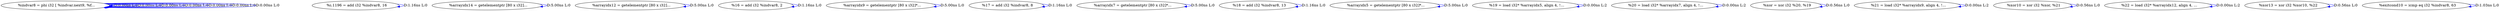 digraph {
Node0x3341fd0[label="  %indvar8 = phi i32 [ %indvar.next9, %f..."];
Node0x3341fd0 -> Node0x3341fd0[label="D:0.00ns L:0",color=blue];
Node0x3341fd0 -> Node0x3341fd0[label="D:0.00ns L:0",color=blue];
Node0x3341fd0 -> Node0x3341fd0[label="D:0.00ns L:0",color=blue];
Node0x3341fd0 -> Node0x3341fd0[label="D:0.00ns L:0",color=blue];
Node0x3341fd0 -> Node0x3341fd0[label="D:0.00ns L:0",color=blue];
Node0x3341fd0 -> Node0x3341fd0[label="D:0.00ns L:0",color=blue];
Node0x3341fd0 -> Node0x3341fd0[label="D:0.00ns L:0",color=blue];
Node0x33420b0[label="  %i.1196 = add i32 %indvar8, 16"];
Node0x33420b0 -> Node0x33420b0[label="D:1.16ns L:0",color=blue];
Node0x3342190[label="  %arrayidx14 = getelementptr [80 x i32]..."];
Node0x3342190 -> Node0x3342190[label="D:5.00ns L:0",color=blue];
Node0x3342270[label="  %arrayidx12 = getelementptr [80 x i32]..."];
Node0x3342270 -> Node0x3342270[label="D:5.00ns L:0",color=blue];
Node0x3342350[label="  %16 = add i32 %indvar8, 2"];
Node0x3342350 -> Node0x3342350[label="D:1.16ns L:0",color=blue];
Node0x3342430[label="  %arrayidx9 = getelementptr [80 x i32]*..."];
Node0x3342430 -> Node0x3342430[label="D:5.00ns L:0",color=blue];
Node0x3342510[label="  %17 = add i32 %indvar8, 8"];
Node0x3342510 -> Node0x3342510[label="D:1.16ns L:0",color=blue];
Node0x33425f0[label="  %arrayidx7 = getelementptr [80 x i32]*..."];
Node0x33425f0 -> Node0x33425f0[label="D:5.00ns L:0",color=blue];
Node0x33426d0[label="  %18 = add i32 %indvar8, 13"];
Node0x33426d0 -> Node0x33426d0[label="D:1.16ns L:0",color=blue];
Node0x33427b0[label="  %arrayidx5 = getelementptr [80 x i32]*..."];
Node0x33427b0 -> Node0x33427b0[label="D:5.00ns L:0",color=blue];
Node0x3342970[label="  %19 = load i32* %arrayidx5, align 4, !..."];
Node0x3342970 -> Node0x3342970[label="D:0.00ns L:2",color=blue];
Node0x3342a50[label="  %20 = load i32* %arrayidx7, align 4, !..."];
Node0x3342a50 -> Node0x3342a50[label="D:0.00ns L:2",color=blue];
Node0x3342b30[label="  %xor = xor i32 %20, %19"];
Node0x3342b30 -> Node0x3342b30[label="D:0.56ns L:0",color=blue];
Node0x3342c10[label="  %21 = load i32* %arrayidx9, align 4, !..."];
Node0x3342c10 -> Node0x3342c10[label="D:0.00ns L:2",color=blue];
Node0x3342cf0[label="  %xor10 = xor i32 %xor, %21"];
Node0x3342cf0 -> Node0x3342cf0[label="D:0.56ns L:0",color=blue];
Node0x3342dd0[label="  %22 = load i32* %arrayidx12, align 4, ..."];
Node0x3342dd0 -> Node0x3342dd0[label="D:0.00ns L:2",color=blue];
Node0x3342eb0[label="  %xor13 = xor i32 %xor10, %22"];
Node0x3342eb0 -> Node0x3342eb0[label="D:0.56ns L:0",color=blue];
Node0x3343070[label="  %exitcond10 = icmp eq i32 %indvar8, 63"];
Node0x3343070 -> Node0x3343070[label="D:1.03ns L:0",color=blue];
}
